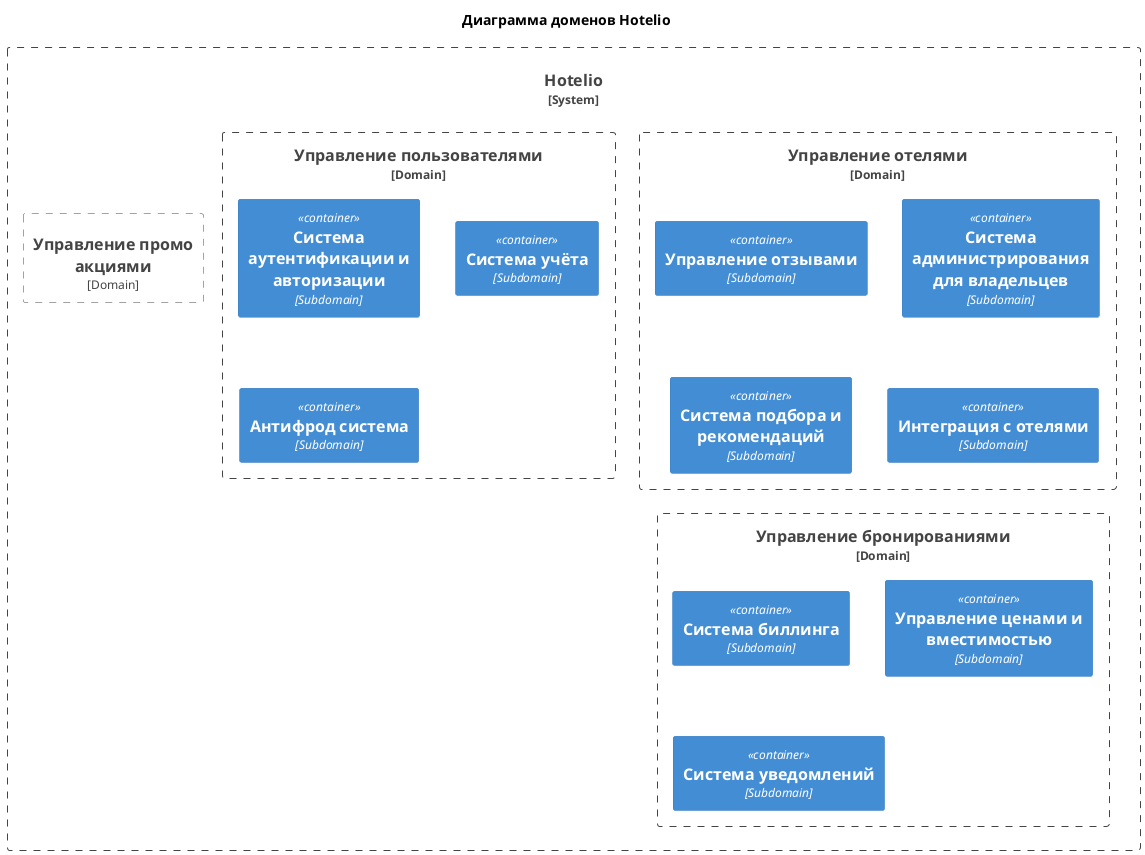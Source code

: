 @startuml
!include <C4/C4_Context>
!include <C4/C4_Container>

title Диаграмма доменов Hotelio

System_Boundary(hotelio, "Hotelio") {

    Boundary(hotels, "Управление отелями", "Domain") {
        Container(review, "Управление отзывами", "Subdomain")
        Container(owners_system, "Система администрирования для владельцев", "Subdomain")
        Container(listing, "Система подбора и рекомендаций", "Subdomain")
        Container(integration, "Интеграция с отелями", "Subdomain")
    }

    Boundary(users, "Управление пользователями", "Domain") {
        Container(auth, "Система аутентификации и авторизации", "Subdomain")
        Container(inventory, "Система учёта", "Subdomain")
        Container(fraud, "Антифрод система", "Subdomain")
    }

    Boundary(booking, "Управление бронированиями", "Domain") {
        Container(billing, "Система биллинга", "Subdomain")
        Container(rooms, "Управление ценами и вместимостью", "Subdomain")
        Container(notifications, "Система уведомлений", "Subdomain")
    }

    Boundary(promo, "Управление промо акциями", "Domain") {

    }
}

@enduml